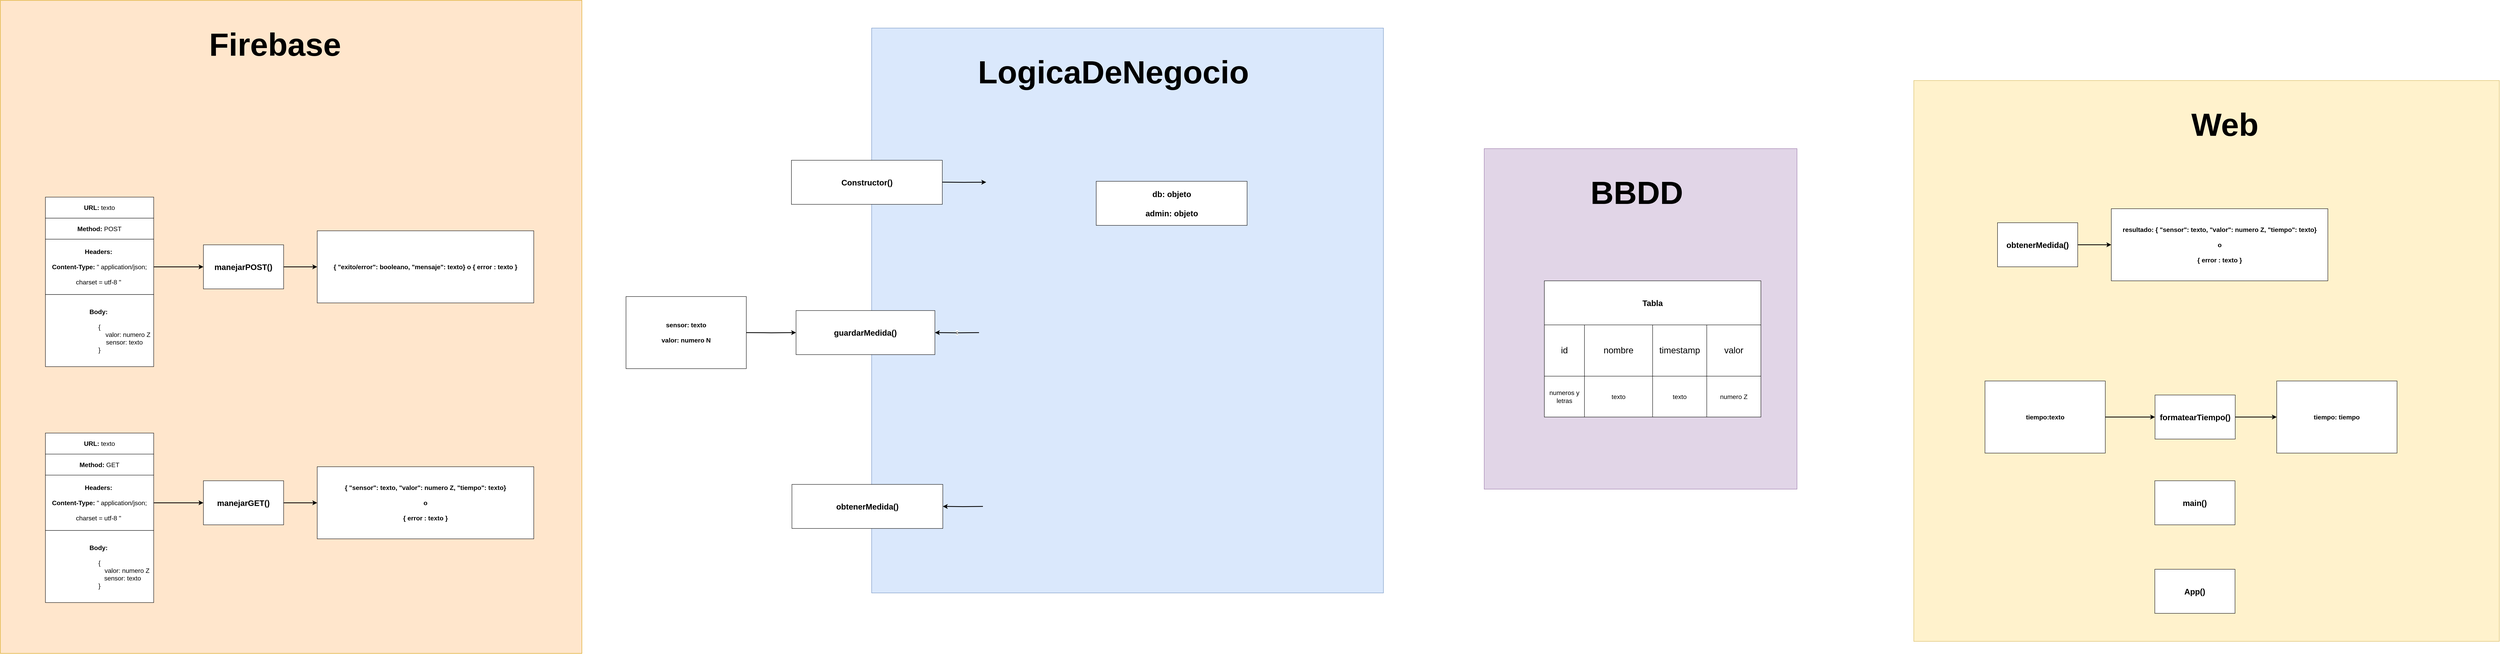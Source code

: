 <mxfile version="28.2.7">
  <diagram name="Página-1" id="Eiuw2RqAJWja2RpXwZeM">
    <mxGraphModel dx="5086" dy="-4527" grid="1" gridSize="10" guides="1" tooltips="1" connect="1" arrows="1" fold="1" page="1" pageScale="1" pageWidth="827" pageHeight="1169" math="0" shadow="0">
      <root>
        <mxCell id="0" />
        <mxCell id="1" parent="0" />
        <mxCell id="FR0yReCO0dyW5Au92fSE-47" style="edgeStyle=orthogonalEdgeStyle;rounded=0;orthogonalLoop=1;jettySize=auto;html=1;entryX=1;entryY=0.5;entryDx=0;entryDy=0;" parent="1" edge="1">
          <mxGeometry relative="1" as="geometry">
            <mxPoint x="906.56" y="1662.5" as="targetPoint" />
          </mxGeometry>
        </mxCell>
        <mxCell id="FR0yReCO0dyW5Au92fSE-54" style="edgeStyle=orthogonalEdgeStyle;rounded=0;orthogonalLoop=1;jettySize=auto;html=1;" parent="1" edge="1">
          <mxGeometry relative="1" as="geometry">
            <mxPoint x="989.07" y="1875.143" as="targetPoint" />
          </mxGeometry>
        </mxCell>
        <mxCell id="vX9YrlGYbFmtOFFq3-KN-168" style="edgeStyle=orthogonalEdgeStyle;rounded=0;orthogonalLoop=1;jettySize=auto;html=1;entryX=0.25;entryY=1;entryDx=0;entryDy=0;" parent="1" edge="1">
          <mxGeometry relative="1" as="geometry">
            <mxPoint x="1760" y="4555.077" as="sourcePoint" />
          </mxGeometry>
        </mxCell>
        <mxCell id="Zoaxqur5XHM5UnL22pkf-19" style="edgeStyle=orthogonalEdgeStyle;rounded=0;orthogonalLoop=1;jettySize=auto;html=1;entryX=1;entryY=0.5;entryDx=0;entryDy=0;" parent="1" edge="1">
          <mxGeometry relative="1" as="geometry">
            <mxPoint x="3725" y="4723.55" as="targetPoint" />
          </mxGeometry>
        </mxCell>
        <mxCell id="Zoaxqur5XHM5UnL22pkf-24" style="edgeStyle=orthogonalEdgeStyle;rounded=0;orthogonalLoop=1;jettySize=auto;html=1;entryX=1;entryY=0.5;entryDx=0;entryDy=0;" parent="1" edge="1">
          <mxGeometry relative="1" as="geometry">
            <mxPoint x="3762.5" y="4823.857" as="sourcePoint" />
          </mxGeometry>
        </mxCell>
        <mxCell id="Zoaxqur5XHM5UnL22pkf-29" style="edgeStyle=orthogonalEdgeStyle;rounded=0;orthogonalLoop=1;jettySize=auto;html=1;entryX=1;entryY=0.5;entryDx=0;entryDy=0;" parent="1" edge="1">
          <mxGeometry relative="1" as="geometry">
            <mxPoint x="3725" y="4921.05" as="targetPoint" />
          </mxGeometry>
        </mxCell>
        <mxCell id="Zoaxqur5XHM5UnL22pkf-34" style="edgeStyle=orthogonalEdgeStyle;rounded=0;orthogonalLoop=1;jettySize=auto;html=1;entryX=1;entryY=0.5;entryDx=0;entryDy=0;" parent="1" edge="1">
          <mxGeometry relative="1" as="geometry">
            <mxPoint x="3762.5" y="5035.857" as="sourcePoint" />
          </mxGeometry>
        </mxCell>
        <mxCell id="Zoaxqur5XHM5UnL22pkf-39" style="edgeStyle=orthogonalEdgeStyle;rounded=0;orthogonalLoop=1;jettySize=auto;html=1;entryX=1;entryY=0.5;entryDx=0;entryDy=0;" parent="1" edge="1">
          <mxGeometry relative="1" as="geometry">
            <mxPoint x="3725" y="5138.25" as="targetPoint" />
          </mxGeometry>
        </mxCell>
        <mxCell id="Zoaxqur5XHM5UnL22pkf-44" style="edgeStyle=orthogonalEdgeStyle;rounded=0;orthogonalLoop=1;jettySize=auto;html=1;entryX=1;entryY=0.5;entryDx=0;entryDy=0;" parent="1" edge="1">
          <mxGeometry relative="1" as="geometry">
            <mxPoint x="3762.5" y="5236.286" as="sourcePoint" />
          </mxGeometry>
        </mxCell>
        <mxCell id="Zoaxqur5XHM5UnL22pkf-49" style="edgeStyle=orthogonalEdgeStyle;rounded=0;orthogonalLoop=1;jettySize=auto;html=1;entryX=1;entryY=0.5;entryDx=0;entryDy=0;" parent="1" edge="1">
          <mxGeometry relative="1" as="geometry">
            <mxPoint x="3727.5" y="5348.25" as="targetPoint" />
          </mxGeometry>
        </mxCell>
        <mxCell id="Zoaxqur5XHM5UnL22pkf-54" style="edgeStyle=orthogonalEdgeStyle;rounded=0;orthogonalLoop=1;jettySize=auto;html=1;entryX=1;entryY=0.5;entryDx=0;entryDy=0;" parent="1" edge="1">
          <mxGeometry relative="1" as="geometry">
            <mxPoint x="3765" y="5464.143" as="sourcePoint" />
          </mxGeometry>
        </mxCell>
        <mxCell id="Zoaxqur5XHM5UnL22pkf-59" style="edgeStyle=orthogonalEdgeStyle;rounded=0;orthogonalLoop=1;jettySize=auto;html=1;entryX=1;entryY=0.5;entryDx=0;entryDy=0;" parent="1" edge="1">
          <mxGeometry relative="1" as="geometry">
            <mxPoint x="3727.5" y="5566.25" as="targetPoint" />
          </mxGeometry>
        </mxCell>
        <mxCell id="Zoaxqur5XHM5UnL22pkf-84" value="" style="rounded=0;whiteSpace=wrap;html=1;fillColor=#ffe6cc;strokeColor=#d79b00;" parent="1" vertex="1">
          <mxGeometry x="-2200" y="6200" width="1450" height="1630" as="geometry" />
        </mxCell>
        <mxCell id="Zoaxqur5XHM5UnL22pkf-100" value="Firebase" style="text;html=1;align=center;verticalAlign=middle;whiteSpace=wrap;rounded=0;fontSize=80;fontStyle=1;fontColor=default;labelBackgroundColor=none;" parent="1" vertex="1">
          <mxGeometry x="-2188.75" y="6200" width="1347.5" height="220" as="geometry" />
        </mxCell>
        <mxCell id="Zoaxqur5XHM5UnL22pkf-266" style="edgeStyle=orthogonalEdgeStyle;rounded=0;orthogonalLoop=1;jettySize=auto;html=1;strokeWidth=2;exitX=1;exitY=0.5;exitDx=0;exitDy=0;" parent="1" source="Zoaxqur5XHM5UnL22pkf-258" target="Zoaxqur5XHM5UnL22pkf-252" edge="1">
          <mxGeometry relative="1" as="geometry" />
        </mxCell>
        <mxCell id="Zoaxqur5XHM5UnL22pkf-268" style="edgeStyle=orthogonalEdgeStyle;shape=connector;rounded=0;orthogonalLoop=1;jettySize=auto;html=1;entryX=0;entryY=0.5;entryDx=0;entryDy=0;strokeColor=default;strokeWidth=2;align=center;verticalAlign=middle;fontFamily=Helvetica;fontSize=11;fontColor=default;labelBackgroundColor=default;endArrow=classic;" parent="1" source="Zoaxqur5XHM5UnL22pkf-252" target="Zoaxqur5XHM5UnL22pkf-267" edge="1">
          <mxGeometry relative="1" as="geometry" />
        </mxCell>
        <mxCell id="Zoaxqur5XHM5UnL22pkf-252" value="manejarPOST()" style="rounded=0;whiteSpace=wrap;html=1;fontSize=20;fontStyle=1" parent="1" vertex="1">
          <mxGeometry x="-1693.75" y="6810.14" width="200" height="110" as="geometry" />
        </mxCell>
        <mxCell id="Zoaxqur5XHM5UnL22pkf-256" value="&lt;div style=&quot;line-height: 19px; white-space: pre;&quot;&gt;&lt;b&gt;URL: &lt;/b&gt;texto&lt;/div&gt;" style="rounded=0;whiteSpace=wrap;html=1;fontSize=16;fontColor=default;fontFamily=Helvetica;" parent="1" vertex="1">
          <mxGeometry x="-2087.75" y="6691.07" width="270" height="52.5" as="geometry" />
        </mxCell>
        <mxCell id="Zoaxqur5XHM5UnL22pkf-257" value="&lt;div style=&quot;line-height: 19px; white-space: pre;&quot;&gt;&lt;b&gt;Method: &lt;/b&gt;POST&lt;/div&gt;" style="rounded=0;whiteSpace=wrap;html=1;fontSize=16;fontColor=default;fontFamily=Helvetica;" parent="1" vertex="1">
          <mxGeometry x="-2087.75" y="6743.57" width="270" height="52.5" as="geometry" />
        </mxCell>
        <mxCell id="Zoaxqur5XHM5UnL22pkf-258" value="&lt;div style=&quot;line-height: 19px; white-space: pre;&quot;&gt;&lt;b&gt;Headers: &lt;/b&gt;&lt;/div&gt;&lt;div style=&quot;line-height: 19px; white-space: pre;&quot;&gt;&lt;b&gt;&lt;br&gt;&lt;/b&gt;&lt;/div&gt;&lt;div style=&quot;line-height: 19px; white-space: pre;&quot;&gt;&lt;b&gt;Content-Type: &lt;/b&gt;&quot; application/json;&lt;/div&gt;&lt;div style=&quot;line-height: 19px; white-space: pre;&quot;&gt;&lt;br&gt;&lt;/div&gt;&lt;div style=&quot;line-height: 19px; white-space: pre;&quot;&gt;charset = utf-8 &quot; &lt;/div&gt;" style="rounded=0;whiteSpace=wrap;html=1;fontSize=16;fontColor=default;fontFamily=Helvetica;" parent="1" vertex="1">
          <mxGeometry x="-2087.75" y="6796.07" width="270" height="138.13" as="geometry" />
        </mxCell>
        <mxCell id="Zoaxqur5XHM5UnL22pkf-259" value="&lt;div style=&quot;line-height: 19px; white-space: pre;&quot;&gt;&lt;span&gt;&lt;b style=&quot;&quot;&gt;Body: &lt;/b&gt;&lt;/span&gt;&lt;/div&gt;&lt;div style=&quot;line-height: 19px; white-space: pre;&quot;&gt;&lt;span&gt;&lt;b style=&quot;&quot;&gt;&lt;br&gt;&lt;/b&gt;&lt;/span&gt;&lt;/div&gt;&lt;div style=&quot;line-height: 19px; white-space: pre;&quot;&gt;&lt;span&gt;{&lt;/span&gt;&lt;/div&gt;&lt;div style=&quot;line-height: 19px; white-space: pre;&quot;&gt;&lt;span&gt;&lt;span style=&quot;white-space: pre;&quot;&gt;&#x9;&lt;span style=&quot;white-space: pre;&quot;&gt;&#x9;&lt;span style=&quot;white-space: pre;&quot;&gt;&#x9;&lt;/span&gt;        &lt;/span&gt;v&lt;/span&gt;alor: numero Z&lt;br&gt;&lt;/span&gt;&lt;/div&gt;&lt;div style=&quot;line-height: 19px; white-space: pre;&quot;&gt;&lt;span&gt;&lt;span style=&quot;white-space: pre;&quot;&gt;&#x9;&lt;/span&gt;&lt;span style=&quot;white-space: pre;&quot;&gt;&#x9;&lt;/span&gt;&lt;span style=&quot;white-space: pre;&quot;&gt;&#x9;&lt;/span&gt;    sensor: texto&lt;/span&gt;&lt;/div&gt;&lt;div style=&quot;line-height: 19px; white-space: pre;&quot;&gt;&lt;span style=&quot;background-color: transparent; color: light-dark(rgb(0, 0, 0), rgb(255, 255, 255));&quot;&gt;}&lt;/span&gt;&lt;/div&gt;" style="rounded=0;whiteSpace=wrap;html=1;fontSize=16;fontColor=default;fontFamily=Helvetica;align=center;" parent="1" vertex="1">
          <mxGeometry x="-2087.75" y="6934.2" width="270" height="180" as="geometry" />
        </mxCell>
        <mxCell id="Zoaxqur5XHM5UnL22pkf-267" value="&lt;div style=&quot;line-height: 19px; white-space: pre;&quot;&gt;&lt;b&gt;{ &quot;exito/error&quot;: booleano, &quot;mensaje&quot;: texto} o &lt;/b&gt;&lt;b style=&quot;background-color: transparent; color: light-dark(rgb(0, 0, 0), rgb(255, 255, 255));&quot;&gt;{ error : texto }&lt;/b&gt;&lt;/div&gt;" style="rounded=0;whiteSpace=wrap;html=1;fontSize=16;fontColor=default;fontFamily=Helvetica;align=center;" parent="1" vertex="1">
          <mxGeometry x="-1410" y="6775.14" width="540" height="180" as="geometry" />
        </mxCell>
        <mxCell id="Zoaxqur5XHM5UnL22pkf-270" style="edgeStyle=orthogonalEdgeStyle;rounded=0;orthogonalLoop=1;jettySize=auto;html=1;strokeWidth=2;exitX=1;exitY=0.5;exitDx=0;exitDy=0;" parent="1" source="Zoaxqur5XHM5UnL22pkf-275" target="Zoaxqur5XHM5UnL22pkf-272" edge="1">
          <mxGeometry relative="1" as="geometry" />
        </mxCell>
        <mxCell id="Zoaxqur5XHM5UnL22pkf-271" style="edgeStyle=orthogonalEdgeStyle;shape=connector;rounded=0;orthogonalLoop=1;jettySize=auto;html=1;entryX=0;entryY=0.5;entryDx=0;entryDy=0;strokeColor=default;strokeWidth=2;align=center;verticalAlign=middle;fontFamily=Helvetica;fontSize=11;fontColor=default;labelBackgroundColor=default;endArrow=classic;" parent="1" source="Zoaxqur5XHM5UnL22pkf-272" target="Zoaxqur5XHM5UnL22pkf-277" edge="1">
          <mxGeometry relative="1" as="geometry" />
        </mxCell>
        <mxCell id="Zoaxqur5XHM5UnL22pkf-272" value="manejarGET()" style="rounded=0;whiteSpace=wrap;html=1;fontSize=20;fontStyle=1" parent="1" vertex="1">
          <mxGeometry x="-1693.75" y="7399.07" width="200" height="110" as="geometry" />
        </mxCell>
        <mxCell id="Zoaxqur5XHM5UnL22pkf-273" value="&lt;div style=&quot;line-height: 19px; white-space: pre;&quot;&gt;&lt;b&gt;URL: &lt;/b&gt;texto&lt;/div&gt;" style="rounded=0;whiteSpace=wrap;html=1;fontSize=16;fontColor=default;fontFamily=Helvetica;" parent="1" vertex="1">
          <mxGeometry x="-2087.75" y="7280" width="270" height="52.5" as="geometry" />
        </mxCell>
        <mxCell id="Zoaxqur5XHM5UnL22pkf-274" value="&lt;div style=&quot;line-height: 19px; white-space: pre;&quot;&gt;&lt;b&gt;Method: &lt;/b&gt;GET&lt;/div&gt;" style="rounded=0;whiteSpace=wrap;html=1;fontSize=16;fontColor=default;fontFamily=Helvetica;" parent="1" vertex="1">
          <mxGeometry x="-2087.75" y="7332.5" width="270" height="52.5" as="geometry" />
        </mxCell>
        <mxCell id="Zoaxqur5XHM5UnL22pkf-275" value="&lt;div style=&quot;line-height: 19px; white-space: pre;&quot;&gt;&lt;b&gt;Headers: &lt;/b&gt;&lt;/div&gt;&lt;div style=&quot;line-height: 19px; white-space: pre;&quot;&gt;&lt;b&gt;&lt;br&gt;&lt;/b&gt;&lt;/div&gt;&lt;div style=&quot;line-height: 19px; white-space: pre;&quot;&gt;&lt;b&gt;Content-Type: &lt;/b&gt;&quot; application/json;&lt;/div&gt;&lt;div style=&quot;line-height: 19px; white-space: pre;&quot;&gt;&lt;br&gt;&lt;/div&gt;&lt;div style=&quot;line-height: 19px; white-space: pre;&quot;&gt;charset = utf-8 &quot; &lt;/div&gt;" style="rounded=0;whiteSpace=wrap;html=1;fontSize=16;fontColor=default;fontFamily=Helvetica;" parent="1" vertex="1">
          <mxGeometry x="-2087.75" y="7385" width="270" height="138.13" as="geometry" />
        </mxCell>
        <mxCell id="Zoaxqur5XHM5UnL22pkf-276" value="&lt;div style=&quot;line-height: 19px; white-space: pre;&quot;&gt;&lt;span&gt;&lt;b style=&quot;&quot;&gt;Body: &lt;/b&gt;&lt;/span&gt;&lt;/div&gt;&lt;div style=&quot;line-height: 19px; white-space: pre;&quot;&gt;&lt;span&gt;&lt;b style=&quot;&quot;&gt;&lt;br&gt;&lt;/b&gt;&lt;/span&gt;&lt;/div&gt;&lt;div style=&quot;line-height: 19px; white-space: pre;&quot;&gt;&lt;div style=&quot;line-height: 19px;&quot;&gt;{&lt;/div&gt;&lt;div style=&quot;line-height: 19px;&quot;&gt;&#x9;&#x9;&#x9;       valor: numero Z&lt;br&gt;&lt;/div&gt;&lt;div style=&quot;line-height: 19px;&quot;&gt;&#x9;&#x9;&#x9;  sensor: texto&lt;/div&gt;&lt;div style=&quot;line-height: 19px;&quot;&gt;&lt;span style=&quot;background-color: transparent; color: light-dark(rgb(0, 0, 0), rgb(255, 255, 255));&quot;&gt;}&lt;/span&gt;&lt;/div&gt;&lt;/div&gt;" style="rounded=0;whiteSpace=wrap;html=1;fontSize=16;fontColor=default;fontFamily=Helvetica;align=center;" parent="1" vertex="1">
          <mxGeometry x="-2087.75" y="7523.13" width="270" height="180" as="geometry" />
        </mxCell>
        <mxCell id="Zoaxqur5XHM5UnL22pkf-277" value="&lt;div style=&quot;line-height: 19px; white-space: pre;&quot;&gt;&lt;b&gt;{ &quot;sensor&quot;: texto, &quot;valor&quot;: numero Z, &quot;tiempo&quot;: texto}&lt;/b&gt;&lt;/div&gt;&lt;div style=&quot;line-height: 19px; white-space: pre;&quot;&gt;&lt;b&gt;&lt;br&gt;&lt;/b&gt;&lt;/div&gt;&lt;div style=&quot;line-height: 19px; white-space: pre;&quot;&gt;&lt;b&gt;o&lt;/b&gt;&lt;/div&gt;&lt;div style=&quot;line-height: 19px; white-space: pre;&quot;&gt;&lt;b&gt;&lt;br&gt;&lt;/b&gt;&lt;/div&gt;&lt;div style=&quot;line-height: 19px; white-space: pre;&quot;&gt;&lt;b&gt;{ error : texto }&lt;/b&gt;&lt;/div&gt;" style="rounded=0;whiteSpace=wrap;html=1;fontSize=16;fontColor=default;fontFamily=Helvetica;align=center;" parent="1" vertex="1">
          <mxGeometry x="-1410" y="7364.07" width="540" height="180" as="geometry" />
        </mxCell>
        <mxCell id="Zoaxqur5XHM5UnL22pkf-279" value="" style="rounded=0;whiteSpace=wrap;html=1;fillColor=#dae8fc;strokeColor=#6c8ebf;" parent="1" vertex="1">
          <mxGeometry x="-27.5" y="6269.07" width="1276.25" height="1410" as="geometry" />
        </mxCell>
        <mxCell id="Zoaxqur5XHM5UnL22pkf-280" value="LogicaDeNegocio" style="text;html=1;align=center;verticalAlign=middle;whiteSpace=wrap;rounded=0;fontSize=80;fontStyle=1;fontColor=default;labelBackgroundColor=none;fontFamily=Helvetica;" parent="1" vertex="1">
          <mxGeometry x="-145" y="6269.07" width="1441.25" height="220" as="geometry" />
        </mxCell>
        <mxCell id="Zoaxqur5XHM5UnL22pkf-281" style="edgeStyle=orthogonalEdgeStyle;rounded=0;orthogonalLoop=1;jettySize=auto;html=1;strokeWidth=2;exitX=1;exitY=0.5;exitDx=0;exitDy=0;" parent="1" target="Zoaxqur5XHM5UnL22pkf-283" edge="1">
          <mxGeometry relative="1" as="geometry">
            <mxPoint x="-340" y="7029.205" as="sourcePoint" />
          </mxGeometry>
        </mxCell>
        <mxCell id="Zoaxqur5XHM5UnL22pkf-282" value="c" style="edgeStyle=orthogonalEdgeStyle;shape=connector;rounded=0;orthogonalLoop=1;jettySize=auto;html=1;strokeColor=default;strokeWidth=2;align=center;verticalAlign=middle;fontFamily=Helvetica;fontSize=11;fontColor=default;labelBackgroundColor=default;endArrow=classic;" parent="1" target="Zoaxqur5XHM5UnL22pkf-283" edge="1">
          <mxGeometry relative="1" as="geometry">
            <mxPoint x="240.25" y="7029.21" as="sourcePoint" />
          </mxGeometry>
        </mxCell>
        <mxCell id="Zoaxqur5XHM5UnL22pkf-283" value="guardarMedida()" style="rounded=0;whiteSpace=wrap;html=1;fontSize=20;fontStyle=1" parent="1" vertex="1">
          <mxGeometry x="-216" y="6974.21" width="346.25" height="110" as="geometry" />
        </mxCell>
        <mxCell id="Zoaxqur5XHM5UnL22pkf-287" value="&lt;div style=&quot;line-height: 19px; white-space: pre;&quot;&gt;&lt;b&gt;sensor: texto&lt;/b&gt;&lt;/div&gt;&lt;div style=&quot;line-height: 19px; white-space: pre;&quot;&gt;&lt;b&gt;&lt;br&gt;&lt;/b&gt;&lt;/div&gt;&lt;div style=&quot;line-height: 19px; white-space: pre;&quot;&gt;&lt;b&gt;valor: numero N&lt;/b&gt;&lt;/div&gt;" style="rounded=0;whiteSpace=wrap;html=1;fontSize=16;fontColor=default;fontFamily=Helvetica;align=center;" parent="1" vertex="1">
          <mxGeometry x="-640" y="6939.21" width="300" height="180" as="geometry" />
        </mxCell>
        <mxCell id="Zoaxqur5XHM5UnL22pkf-290" style="edgeStyle=orthogonalEdgeStyle;shape=connector;rounded=0;orthogonalLoop=1;jettySize=auto;html=1;strokeColor=default;strokeWidth=2;align=center;verticalAlign=middle;fontFamily=Helvetica;fontSize=11;fontColor=default;labelBackgroundColor=default;endArrow=classic;" parent="1" target="Zoaxqur5XHM5UnL22pkf-291" edge="1">
          <mxGeometry relative="1" as="geometry">
            <mxPoint x="250" y="7463.14" as="sourcePoint" />
          </mxGeometry>
        </mxCell>
        <mxCell id="Zoaxqur5XHM5UnL22pkf-291" value="obtenerMedida()" style="rounded=0;whiteSpace=wrap;html=1;fontSize=20;fontStyle=1" parent="1" vertex="1">
          <mxGeometry x="-226.25" y="7408.14" width="376.25" height="110" as="geometry" />
        </mxCell>
        <mxCell id="Zoaxqur5XHM5UnL22pkf-298" value="" style="rounded=0;whiteSpace=wrap;html=1;fillColor=#e1d5e7;strokeColor=#9673a6;" parent="1" vertex="1">
          <mxGeometry x="1500" y="6570" width="780" height="850" as="geometry" />
        </mxCell>
        <mxCell id="Zoaxqur5XHM5UnL22pkf-308" value="" style="shape=table;startSize=0;container=1;collapsible=0;childLayout=tableLayout;fontFamily=Helvetica;fontSize=11;fontColor=default;labelBackgroundColor=default;" parent="1" vertex="1">
          <mxGeometry x="1650" y="7010" width="540" height="230" as="geometry" />
        </mxCell>
        <mxCell id="Zoaxqur5XHM5UnL22pkf-309" value="" style="shape=tableRow;horizontal=0;startSize=0;swimlaneHead=0;swimlaneBody=0;strokeColor=inherit;top=0;left=0;bottom=0;right=0;collapsible=0;dropTarget=0;fillColor=none;points=[[0,0.5],[1,0.5]];portConstraint=eastwest;fontFamily=Helvetica;fontSize=22;fontColor=default;labelBackgroundColor=default;" parent="Zoaxqur5XHM5UnL22pkf-308" vertex="1">
          <mxGeometry width="540" height="128" as="geometry" />
        </mxCell>
        <mxCell id="Zoaxqur5XHM5UnL22pkf-310" value="&lt;font style=&quot;font-size: 22px;&quot;&gt;id&lt;/font&gt;" style="shape=partialRectangle;html=1;whiteSpace=wrap;connectable=0;strokeColor=inherit;overflow=hidden;fillColor=none;top=0;left=0;bottom=0;right=0;pointerEvents=1;fontFamily=Helvetica;fontSize=11;fontColor=default;labelBackgroundColor=default;" parent="Zoaxqur5XHM5UnL22pkf-309" vertex="1">
          <mxGeometry width="100" height="128" as="geometry">
            <mxRectangle width="100" height="128" as="alternateBounds" />
          </mxGeometry>
        </mxCell>
        <mxCell id="Zoaxqur5XHM5UnL22pkf-311" value="nombre" style="shape=partialRectangle;html=1;whiteSpace=wrap;connectable=0;strokeColor=inherit;overflow=hidden;fillColor=none;top=0;left=0;bottom=0;right=0;pointerEvents=1;fontFamily=Helvetica;fontSize=22;fontColor=default;labelBackgroundColor=default;" parent="Zoaxqur5XHM5UnL22pkf-309" vertex="1">
          <mxGeometry x="100" width="170" height="128" as="geometry">
            <mxRectangle width="170" height="128" as="alternateBounds" />
          </mxGeometry>
        </mxCell>
        <mxCell id="Zoaxqur5XHM5UnL22pkf-312" value="timestamp" style="shape=partialRectangle;html=1;whiteSpace=wrap;connectable=0;strokeColor=inherit;overflow=hidden;fillColor=none;top=0;left=0;bottom=0;right=0;pointerEvents=1;fontFamily=Helvetica;fontSize=22;fontColor=default;labelBackgroundColor=default;" parent="Zoaxqur5XHM5UnL22pkf-309" vertex="1">
          <mxGeometry x="270" width="135" height="128" as="geometry">
            <mxRectangle width="135" height="128" as="alternateBounds" />
          </mxGeometry>
        </mxCell>
        <mxCell id="Zoaxqur5XHM5UnL22pkf-313" value="valor" style="shape=partialRectangle;html=1;whiteSpace=wrap;connectable=0;strokeColor=inherit;overflow=hidden;fillColor=none;top=0;left=0;bottom=0;right=0;pointerEvents=1;fontFamily=Helvetica;fontSize=22;fontColor=default;labelBackgroundColor=default;" parent="Zoaxqur5XHM5UnL22pkf-309" vertex="1">
          <mxGeometry x="405" width="135" height="128" as="geometry">
            <mxRectangle width="135" height="128" as="alternateBounds" />
          </mxGeometry>
        </mxCell>
        <mxCell id="Zoaxqur5XHM5UnL22pkf-324" style="shape=tableRow;horizontal=0;startSize=0;swimlaneHead=0;swimlaneBody=0;strokeColor=inherit;top=0;left=0;bottom=0;right=0;collapsible=0;dropTarget=0;fillColor=none;points=[[0,0.5],[1,0.5]];portConstraint=eastwest;fontFamily=Helvetica;fontSize=11;fontColor=default;labelBackgroundColor=default;" parent="Zoaxqur5XHM5UnL22pkf-308" vertex="1">
          <mxGeometry y="128" width="540" height="102" as="geometry" />
        </mxCell>
        <mxCell id="Zoaxqur5XHM5UnL22pkf-325" value="numeros y letras" style="shape=partialRectangle;html=1;whiteSpace=wrap;connectable=0;strokeColor=inherit;overflow=hidden;fillColor=none;top=0;left=0;bottom=0;right=0;pointerEvents=1;fontFamily=Helvetica;fontSize=16;fontColor=default;labelBackgroundColor=default;" parent="Zoaxqur5XHM5UnL22pkf-324" vertex="1">
          <mxGeometry width="100" height="102" as="geometry">
            <mxRectangle width="100" height="102" as="alternateBounds" />
          </mxGeometry>
        </mxCell>
        <mxCell id="Zoaxqur5XHM5UnL22pkf-326" value="texto" style="shape=partialRectangle;html=1;whiteSpace=wrap;connectable=0;strokeColor=inherit;overflow=hidden;fillColor=none;top=0;left=0;bottom=0;right=0;pointerEvents=1;fontFamily=Helvetica;fontSize=16;fontColor=default;labelBackgroundColor=default;" parent="Zoaxqur5XHM5UnL22pkf-324" vertex="1">
          <mxGeometry x="100" width="170" height="102" as="geometry">
            <mxRectangle width="170" height="102" as="alternateBounds" />
          </mxGeometry>
        </mxCell>
        <mxCell id="Zoaxqur5XHM5UnL22pkf-327" value="texto" style="shape=partialRectangle;html=1;whiteSpace=wrap;connectable=0;strokeColor=inherit;overflow=hidden;fillColor=none;top=0;left=0;bottom=0;right=0;pointerEvents=1;fontFamily=Helvetica;fontSize=16;fontColor=default;labelBackgroundColor=default;" parent="Zoaxqur5XHM5UnL22pkf-324" vertex="1">
          <mxGeometry x="270" width="135" height="102" as="geometry">
            <mxRectangle width="135" height="102" as="alternateBounds" />
          </mxGeometry>
        </mxCell>
        <mxCell id="Zoaxqur5XHM5UnL22pkf-328" value="numero Z" style="shape=partialRectangle;html=1;whiteSpace=wrap;connectable=0;strokeColor=inherit;overflow=hidden;fillColor=none;top=0;left=0;bottom=0;right=0;pointerEvents=1;fontFamily=Helvetica;fontSize=16;fontColor=default;labelBackgroundColor=default;" parent="Zoaxqur5XHM5UnL22pkf-324" vertex="1">
          <mxGeometry x="405" width="135" height="102" as="geometry">
            <mxRectangle width="135" height="102" as="alternateBounds" />
          </mxGeometry>
        </mxCell>
        <mxCell id="Zoaxqur5XHM5UnL22pkf-329" value="BBDD" style="text;html=1;align=center;verticalAlign=middle;whiteSpace=wrap;rounded=0;fontSize=80;fontStyle=1;fontColor=default;labelBackgroundColor=none;fontFamily=Helvetica;" parent="1" vertex="1">
          <mxGeometry x="1500" y="6570" width="761.25" height="220" as="geometry" />
        </mxCell>
        <mxCell id="Zoaxqur5XHM5UnL22pkf-330" value="Tabla" style="rounded=0;whiteSpace=wrap;html=1;fontSize=20;fontStyle=1" parent="1" vertex="1">
          <mxGeometry x="1650" y="6900" width="540" height="110" as="geometry" />
        </mxCell>
        <mxCell id="Zoaxqur5XHM5UnL22pkf-333" value="" style="rounded=0;whiteSpace=wrap;html=1;fillColor=#fff2cc;strokeColor=#d6b656;" parent="1" vertex="1">
          <mxGeometry x="2571.25" y="6400" width="1460" height="1400" as="geometry" />
        </mxCell>
        <mxCell id="Zoaxqur5XHM5UnL22pkf-334" value="Web" style="text;html=1;align=center;verticalAlign=middle;whiteSpace=wrap;rounded=0;fontSize=80;fontStyle=1;fontColor=default;labelBackgroundColor=none;" parent="1" vertex="1">
          <mxGeometry x="2672.5" y="6400" width="1347.5" height="220" as="geometry" />
        </mxCell>
        <mxCell id="Zoaxqur5XHM5UnL22pkf-337" value="main()" style="rounded=0;whiteSpace=wrap;html=1;fontSize=20;fontStyle=1" parent="1" vertex="1">
          <mxGeometry x="3172.25" y="7399.07" width="200" height="110" as="geometry" />
        </mxCell>
        <mxCell id="Zoaxqur5XHM5UnL22pkf-344" style="edgeStyle=orthogonalEdgeStyle;shape=connector;rounded=0;orthogonalLoop=1;jettySize=auto;html=1;entryX=0;entryY=0.5;entryDx=0;entryDy=0;strokeColor=default;strokeWidth=2;align=center;verticalAlign=middle;fontFamily=Helvetica;fontSize=11;fontColor=default;labelBackgroundColor=default;endArrow=classic;" parent="1" source="Zoaxqur5XHM5UnL22pkf-345" target="Zoaxqur5XHM5UnL22pkf-350" edge="1">
          <mxGeometry relative="1" as="geometry" />
        </mxCell>
        <mxCell id="Zoaxqur5XHM5UnL22pkf-345" value="obtenerMedida()" style="rounded=0;whiteSpace=wrap;html=1;fontSize=20;fontStyle=1" parent="1" vertex="1">
          <mxGeometry x="2780" y="6755" width="200" height="110" as="geometry" />
        </mxCell>
        <mxCell id="Zoaxqur5XHM5UnL22pkf-350" value="&lt;div style=&quot;line-height: 19px; white-space: pre;&quot;&gt;&lt;b&gt;resultado: { &quot;sensor&quot;: texto, &quot;valor&quot;: numero Z, &quot;tiempo&quot;: texto}&lt;/b&gt;&lt;/div&gt;&lt;div style=&quot;line-height: 19px; white-space: pre;&quot;&gt;&lt;b&gt;&lt;br&gt;&lt;/b&gt;&lt;/div&gt;&lt;div style=&quot;line-height: 19px; white-space: pre;&quot;&gt;&lt;b&gt;o&lt;/b&gt;&lt;/div&gt;&lt;div style=&quot;line-height: 19px; white-space: pre;&quot;&gt;&lt;b&gt;&lt;br&gt;&lt;/b&gt;&lt;/div&gt;&lt;div style=&quot;line-height: 19px; white-space: pre;&quot;&gt;&lt;b&gt;{ error : texto }&lt;/b&gt;&lt;/div&gt;" style="rounded=0;whiteSpace=wrap;html=1;fontSize=16;fontColor=default;fontFamily=Helvetica;align=center;" parent="1" vertex="1">
          <mxGeometry x="3063.75" y="6720" width="540" height="180" as="geometry" />
        </mxCell>
        <mxCell id="Zoaxqur5XHM5UnL22pkf-354" style="edgeStyle=orthogonalEdgeStyle;shape=connector;rounded=0;orthogonalLoop=1;jettySize=auto;html=1;entryX=0;entryY=0.5;entryDx=0;entryDy=0;strokeColor=default;strokeWidth=2;align=center;verticalAlign=middle;fontFamily=Helvetica;fontSize=11;fontColor=default;labelBackgroundColor=default;endArrow=classic;" parent="1" source="Zoaxqur5XHM5UnL22pkf-352" target="Zoaxqur5XHM5UnL22pkf-353" edge="1">
          <mxGeometry relative="1" as="geometry" />
        </mxCell>
        <mxCell id="Zoaxqur5XHM5UnL22pkf-352" value="&lt;div style=&quot;line-height: 19px; white-space: pre;&quot;&gt;&lt;b&gt;tiempo:texto&lt;/b&gt;&lt;/div&gt;" style="rounded=0;whiteSpace=wrap;html=1;fontSize=16;fontColor=default;fontFamily=Helvetica;align=center;strokeColor=default;verticalAlign=middle;fillColor=default;" parent="1" vertex="1">
          <mxGeometry x="2748.75" y="7150" width="300" height="180" as="geometry" />
        </mxCell>
        <mxCell id="Zoaxqur5XHM5UnL22pkf-356" style="edgeStyle=orthogonalEdgeStyle;shape=connector;rounded=0;orthogonalLoop=1;jettySize=auto;html=1;entryX=0;entryY=0.5;entryDx=0;entryDy=0;strokeColor=default;strokeWidth=2;align=center;verticalAlign=middle;fontFamily=Helvetica;fontSize=11;fontColor=default;labelBackgroundColor=default;endArrow=classic;" parent="1" source="Zoaxqur5XHM5UnL22pkf-353" target="Zoaxqur5XHM5UnL22pkf-355" edge="1">
          <mxGeometry relative="1" as="geometry" />
        </mxCell>
        <mxCell id="Zoaxqur5XHM5UnL22pkf-353" value="formatearTiempo()" style="rounded=0;whiteSpace=wrap;html=1;fontSize=20;fontStyle=1" parent="1" vertex="1">
          <mxGeometry x="3172.75" y="7185" width="200" height="110" as="geometry" />
        </mxCell>
        <mxCell id="Zoaxqur5XHM5UnL22pkf-355" value="&lt;div style=&quot;line-height: 19px; white-space: pre;&quot;&gt;&lt;b&gt;tiempo: tiempo&lt;/b&gt;&lt;/div&gt;" style="rounded=0;whiteSpace=wrap;html=1;fontSize=16;fontColor=default;fontFamily=Helvetica;align=center;strokeColor=default;verticalAlign=middle;fillColor=default;" parent="1" vertex="1">
          <mxGeometry x="3476.25" y="7150" width="300" height="180" as="geometry" />
        </mxCell>
        <mxCell id="Zoaxqur5XHM5UnL22pkf-357" value="App()" style="rounded=0;whiteSpace=wrap;html=1;fontSize=20;fontStyle=1" parent="1" vertex="1">
          <mxGeometry x="3172.25" y="7620" width="200" height="110" as="geometry" />
        </mxCell>
        <mxCell id="bl-7DmStRJng2AZFHfqL-2" value="Constructor()" style="rounded=0;whiteSpace=wrap;html=1;fontSize=20;fontStyle=1" parent="1" vertex="1">
          <mxGeometry x="-227.5" y="6599.07" width="376.25" height="110" as="geometry" />
        </mxCell>
        <mxCell id="bl-7DmStRJng2AZFHfqL-3" value="db: objeto&lt;div&gt;&lt;br&gt;&lt;/div&gt;&lt;div&gt;admin: objeto&lt;/div&gt;" style="rounded=0;whiteSpace=wrap;html=1;fontSize=20;fontStyle=1" parent="1" vertex="1">
          <mxGeometry x="532.5" y="6651.57" width="376.25" height="110" as="geometry" />
        </mxCell>
        <mxCell id="bl-7DmStRJng2AZFHfqL-4" value="" style="edgeStyle=orthogonalEdgeStyle;shape=connector;rounded=0;orthogonalLoop=1;jettySize=auto;html=1;strokeColor=default;strokeWidth=2;align=center;verticalAlign=middle;fontFamily=Helvetica;fontSize=11;fontColor=default;labelBackgroundColor=default;endArrow=classic;" parent="1" edge="1">
          <mxGeometry relative="1" as="geometry">
            <mxPoint x="148.75" y="6653.65" as="sourcePoint" />
            <mxPoint x="258.25" y="6653.79" as="targetPoint" />
          </mxGeometry>
        </mxCell>
      </root>
    </mxGraphModel>
  </diagram>
</mxfile>
